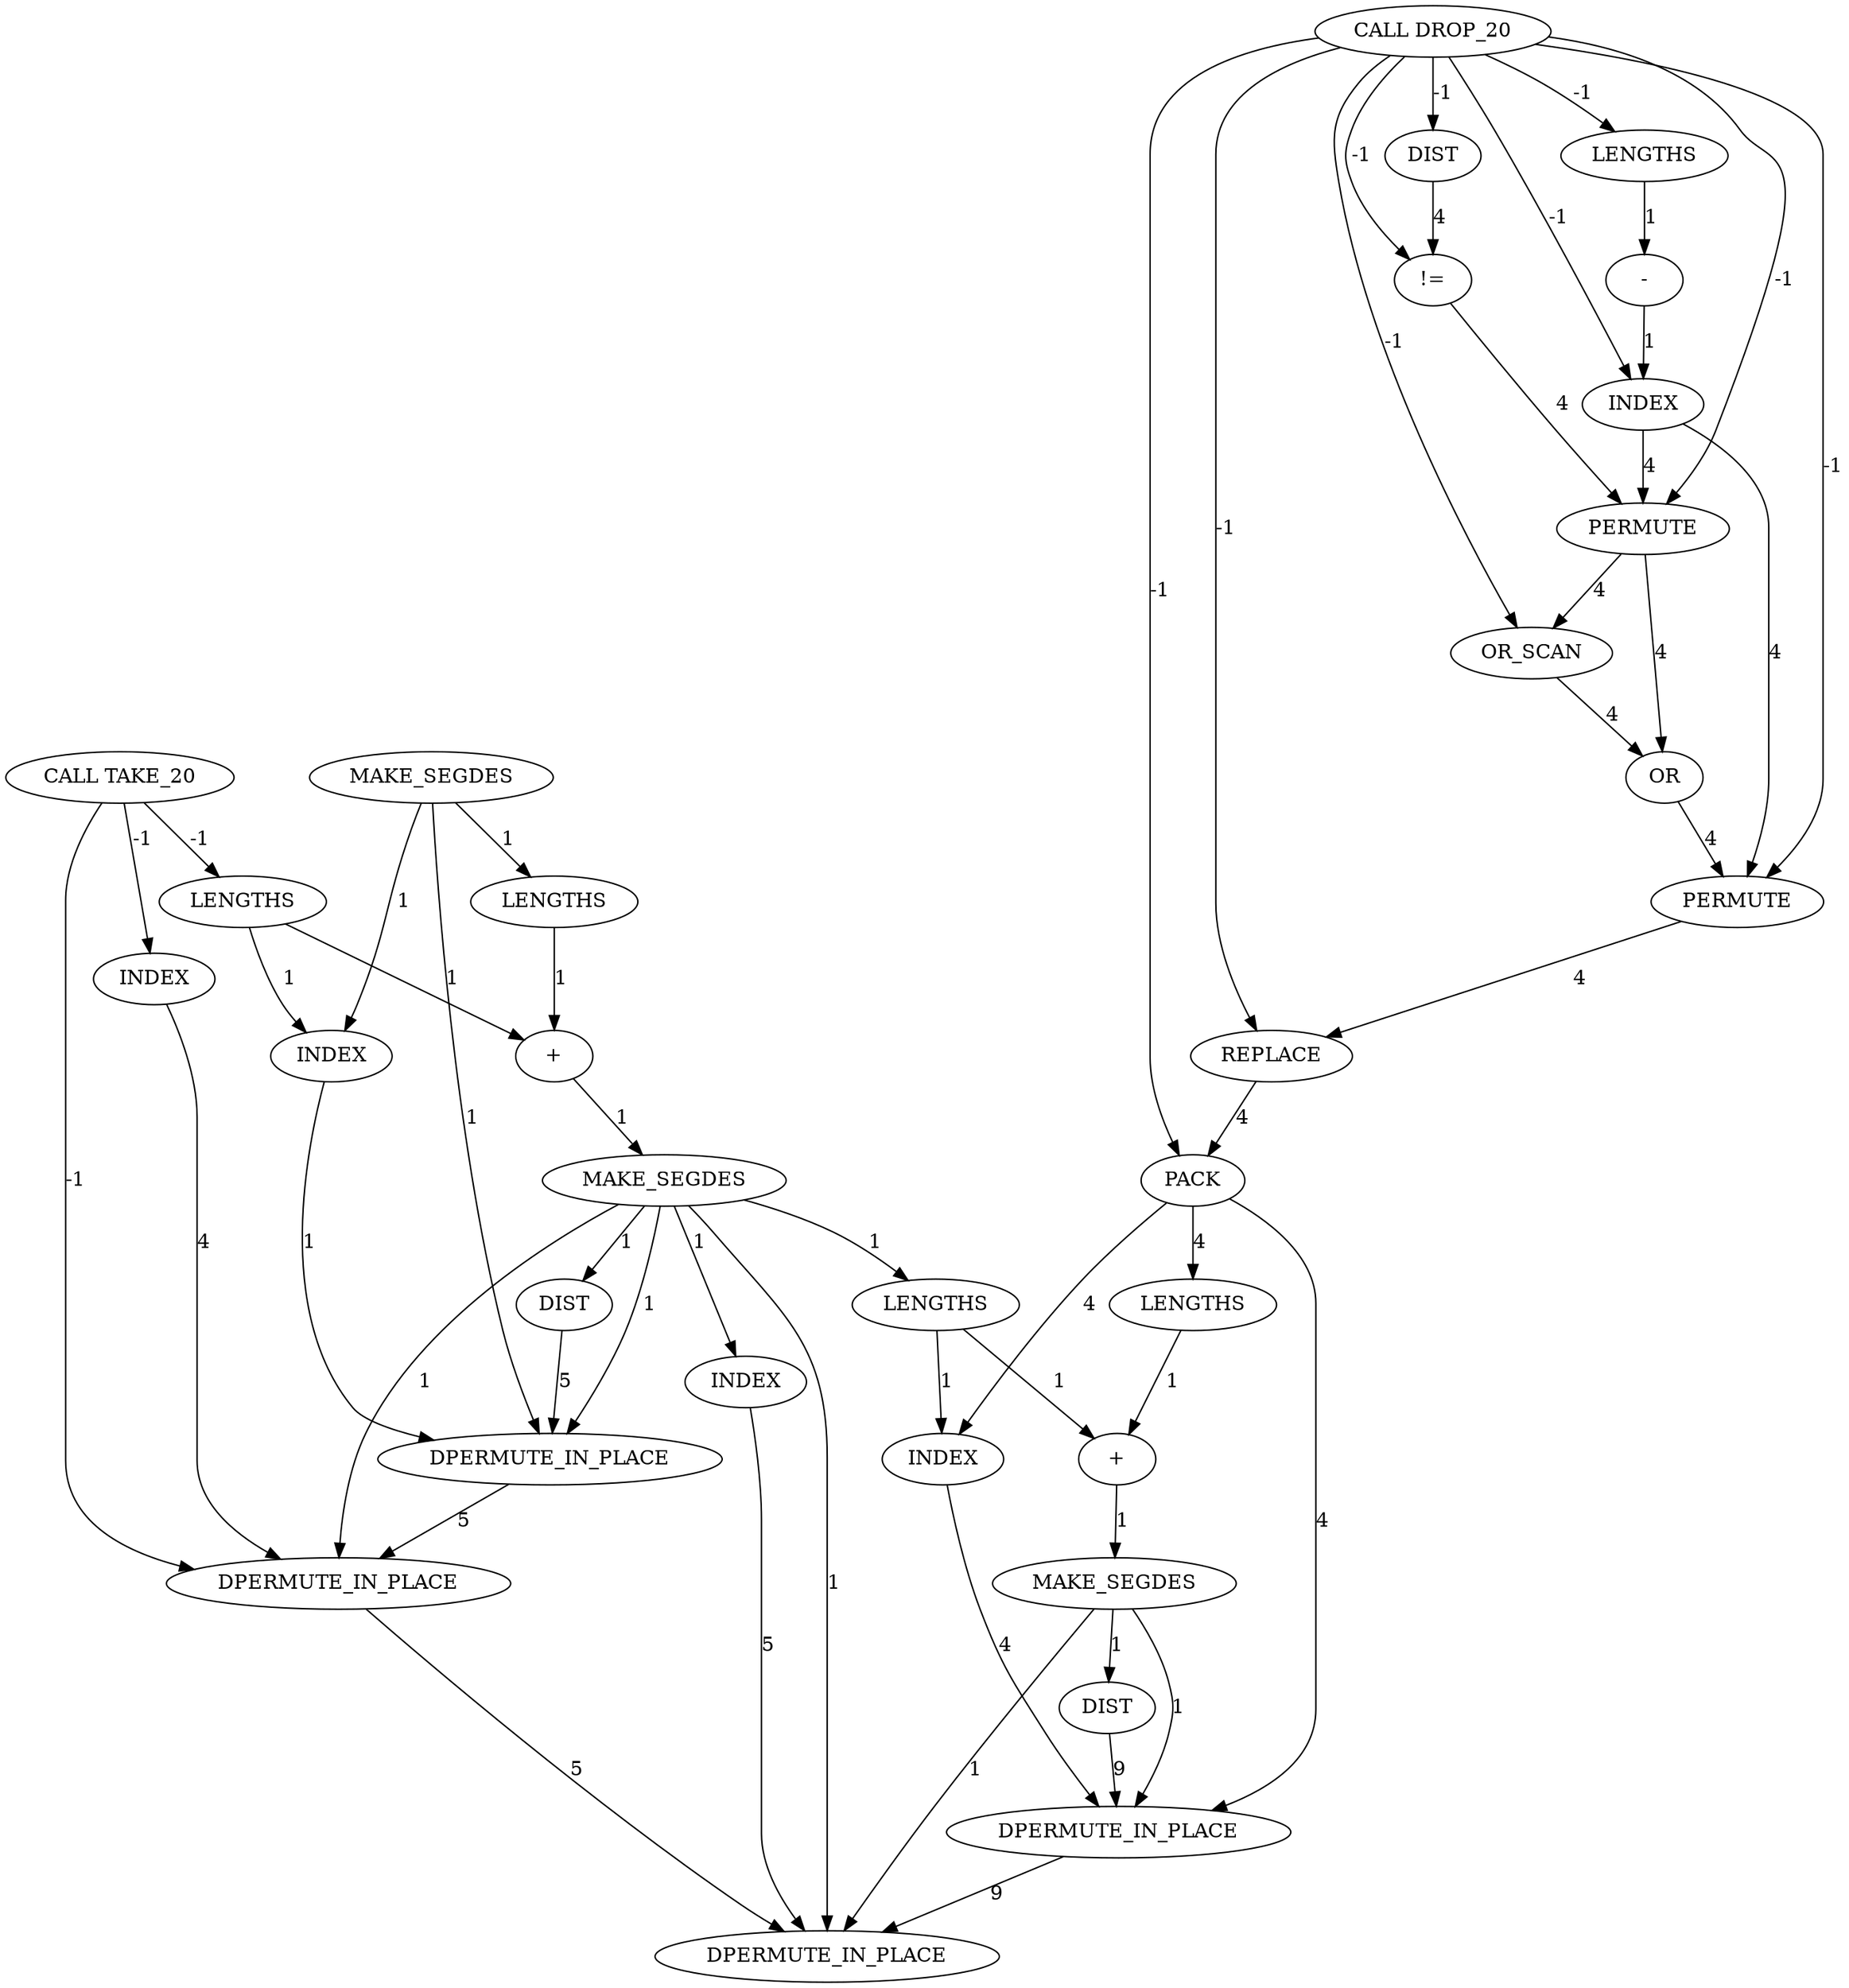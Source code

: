 digraph {
	is_B_INST_6010 [label=LENGTHS cost=1]
	is_B_INST_6028 [label=LENGTHS cost=86]
	is_B_INST_6677 [label=DPERMUTE_IN_PLACE cost=172]
	is_B_INST_1241 [label="CALL TAKE_20" cost=0]
	is_B_INST_6100 [label=OR_SCAN cost=301]
	is_B_INST_6144 [label=REPLACE cost=43]
	is_B_INST_6078 [label=LENGTHS cost=43]
	is_B_INST_6029 [label="+" cost=43]
	is_B_INST_6034 [label=MAKE_SEGDES cost=43]
	is_B_INST_6074 [label="!=" cost=387]
	is_B_INST_6207 [label=DIST cost=86]
	is_B_INST_6196 [label="+" cost=43]
	is_B_INST_6676 [label=DPERMUTE_IN_PLACE cost=257]
	is_B_INST_1243 [label=MAKE_SEGDES cost=43]
	is_B_INST_6678 [label=DPERMUTE_IN_PLACE cost=215]
	is_B_INST_6679 [label=DPERMUTE_IN_PLACE cost=86]
	is_B_INST_6080 [label="-" cost=43]
	is_B_INST_1248 [label="CALL DROP_20" cost=0]
	is_B_INST_6173 [label=INDEX cost=172]
	is_B_INST_6040 [label=DIST cost=86]
	is_B_INST_6161 [label=PACK cost=43]
	is_B_INST_6006 [label=INDEX cost=215]
	is_B_INST_6195 [label=LENGTHS cost=43]
	is_B_INST_6201 [label=MAKE_SEGDES cost=86]
	is_B_INST_6096 [label=PERMUTE cost=172]
	is_B_INST_6018 [label=INDEX cost=172]
	is_B_INST_6071 [label=DIST cost=3440]
	is_B_INST_6088 [label=INDEX cost=172]
	is_B_INST_6113 [label=OR cost=215]
	is_B_INST_6185 [label=INDEX cost=172]
	is_B_INST_6177 [label=LENGTHS cost=86]
	is_B_INST_6135 [label=PERMUTE cost=1935]
	is_B_INST_6010 -> is_B_INST_6018 [label=1 cost=1]
	is_B_INST_6010 -> is_B_INST_6029 [label=1 cost=1]
	is_B_INST_6028 -> is_B_INST_6029 [label=1 cost=1]
	is_B_INST_6677 -> is_B_INST_6679 [label=5 cost=5]
	is_B_INST_1241 -> is_B_INST_6006 [label=-1 cost=-1]
	is_B_INST_1241 -> is_B_INST_6010 [label=-1 cost=-1]
	is_B_INST_1241 -> is_B_INST_6677 [label=-1 cost=-1]
	is_B_INST_6100 -> is_B_INST_6113 [label=4 cost=4]
	is_B_INST_6144 -> is_B_INST_6161 [label=4 cost=4]
	is_B_INST_6078 -> is_B_INST_6080 [label=1 cost=1]
	is_B_INST_6029 -> is_B_INST_6034 [label=1 cost=1]
	is_B_INST_6034 -> is_B_INST_6040 [label=1 cost=1]
	is_B_INST_6034 -> is_B_INST_6676 [label=1 cost=1]
	is_B_INST_6034 -> is_B_INST_6677 [label=1 cost=1]
	is_B_INST_6034 -> is_B_INST_6173 [label=1 cost=1]
	is_B_INST_6034 -> is_B_INST_6177 [label=1 cost=1]
	is_B_INST_6034 -> is_B_INST_6679 [label=1 cost=1]
	is_B_INST_6074 -> is_B_INST_6096 [label=4 cost=4]
	is_B_INST_6207 -> is_B_INST_6678 [label=9 cost=9]
	is_B_INST_6196 -> is_B_INST_6201 [label=1 cost=1]
	is_B_INST_6676 -> is_B_INST_6677 [label=5 cost=5]
	is_B_INST_1243 -> is_B_INST_6018 [label=1 cost=1]
	is_B_INST_1243 -> is_B_INST_6028 [label=1 cost=1]
	is_B_INST_1243 -> is_B_INST_6676 [label=1 cost=1]
	is_B_INST_6678 -> is_B_INST_6679 [label=9 cost=9]
	is_B_INST_6080 -> is_B_INST_6088 [label=1 cost=1]
	is_B_INST_1248 -> is_B_INST_6071 [label=-1 cost=-1]
	is_B_INST_1248 -> is_B_INST_6074 [label=-1 cost=-1]
	is_B_INST_1248 -> is_B_INST_6078 [label=-1 cost=-1]
	is_B_INST_1248 -> is_B_INST_6088 [label=-1 cost=-1]
	is_B_INST_1248 -> is_B_INST_6096 [label=-1 cost=-1]
	is_B_INST_1248 -> is_B_INST_6100 [label=-1 cost=-1]
	is_B_INST_1248 -> is_B_INST_6135 [label=-1 cost=-1]
	is_B_INST_1248 -> is_B_INST_6144 [label=-1 cost=-1]
	is_B_INST_1248 -> is_B_INST_6161 [label=-1 cost=-1]
	is_B_INST_6173 -> is_B_INST_6679 [label=5 cost=5]
	is_B_INST_6040 -> is_B_INST_6676 [label=5 cost=5]
	is_B_INST_6161 -> is_B_INST_6185 [label=4 cost=4]
	is_B_INST_6161 -> is_B_INST_6195 [label=4 cost=4]
	is_B_INST_6161 -> is_B_INST_6678 [label=4 cost=4]
	is_B_INST_6006 -> is_B_INST_6677 [label=4 cost=4]
	is_B_INST_6195 -> is_B_INST_6196 [label=1 cost=1]
	is_B_INST_6201 -> is_B_INST_6207 [label=1 cost=1]
	is_B_INST_6201 -> is_B_INST_6678 [label=1 cost=1]
	is_B_INST_6201 -> is_B_INST_6679 [label=1 cost=1]
	is_B_INST_6096 -> is_B_INST_6100 [label=4 cost=4]
	is_B_INST_6096 -> is_B_INST_6113 [label=4 cost=4]
	is_B_INST_6018 -> is_B_INST_6676 [label=1 cost=1]
	is_B_INST_6071 -> is_B_INST_6074 [label=4 cost=4]
	is_B_INST_6088 -> is_B_INST_6096 [label=4 cost=4]
	is_B_INST_6088 -> is_B_INST_6135 [label=4 cost=4]
	is_B_INST_6113 -> is_B_INST_6135 [label=4 cost=4]
	is_B_INST_6185 -> is_B_INST_6678 [label=4 cost=4]
	is_B_INST_6177 -> is_B_INST_6185 [label=1 cost=1]
	is_B_INST_6177 -> is_B_INST_6196 [label=1 cost=1]
	is_B_INST_6135 -> is_B_INST_6144 [label=4 cost=4]
}
